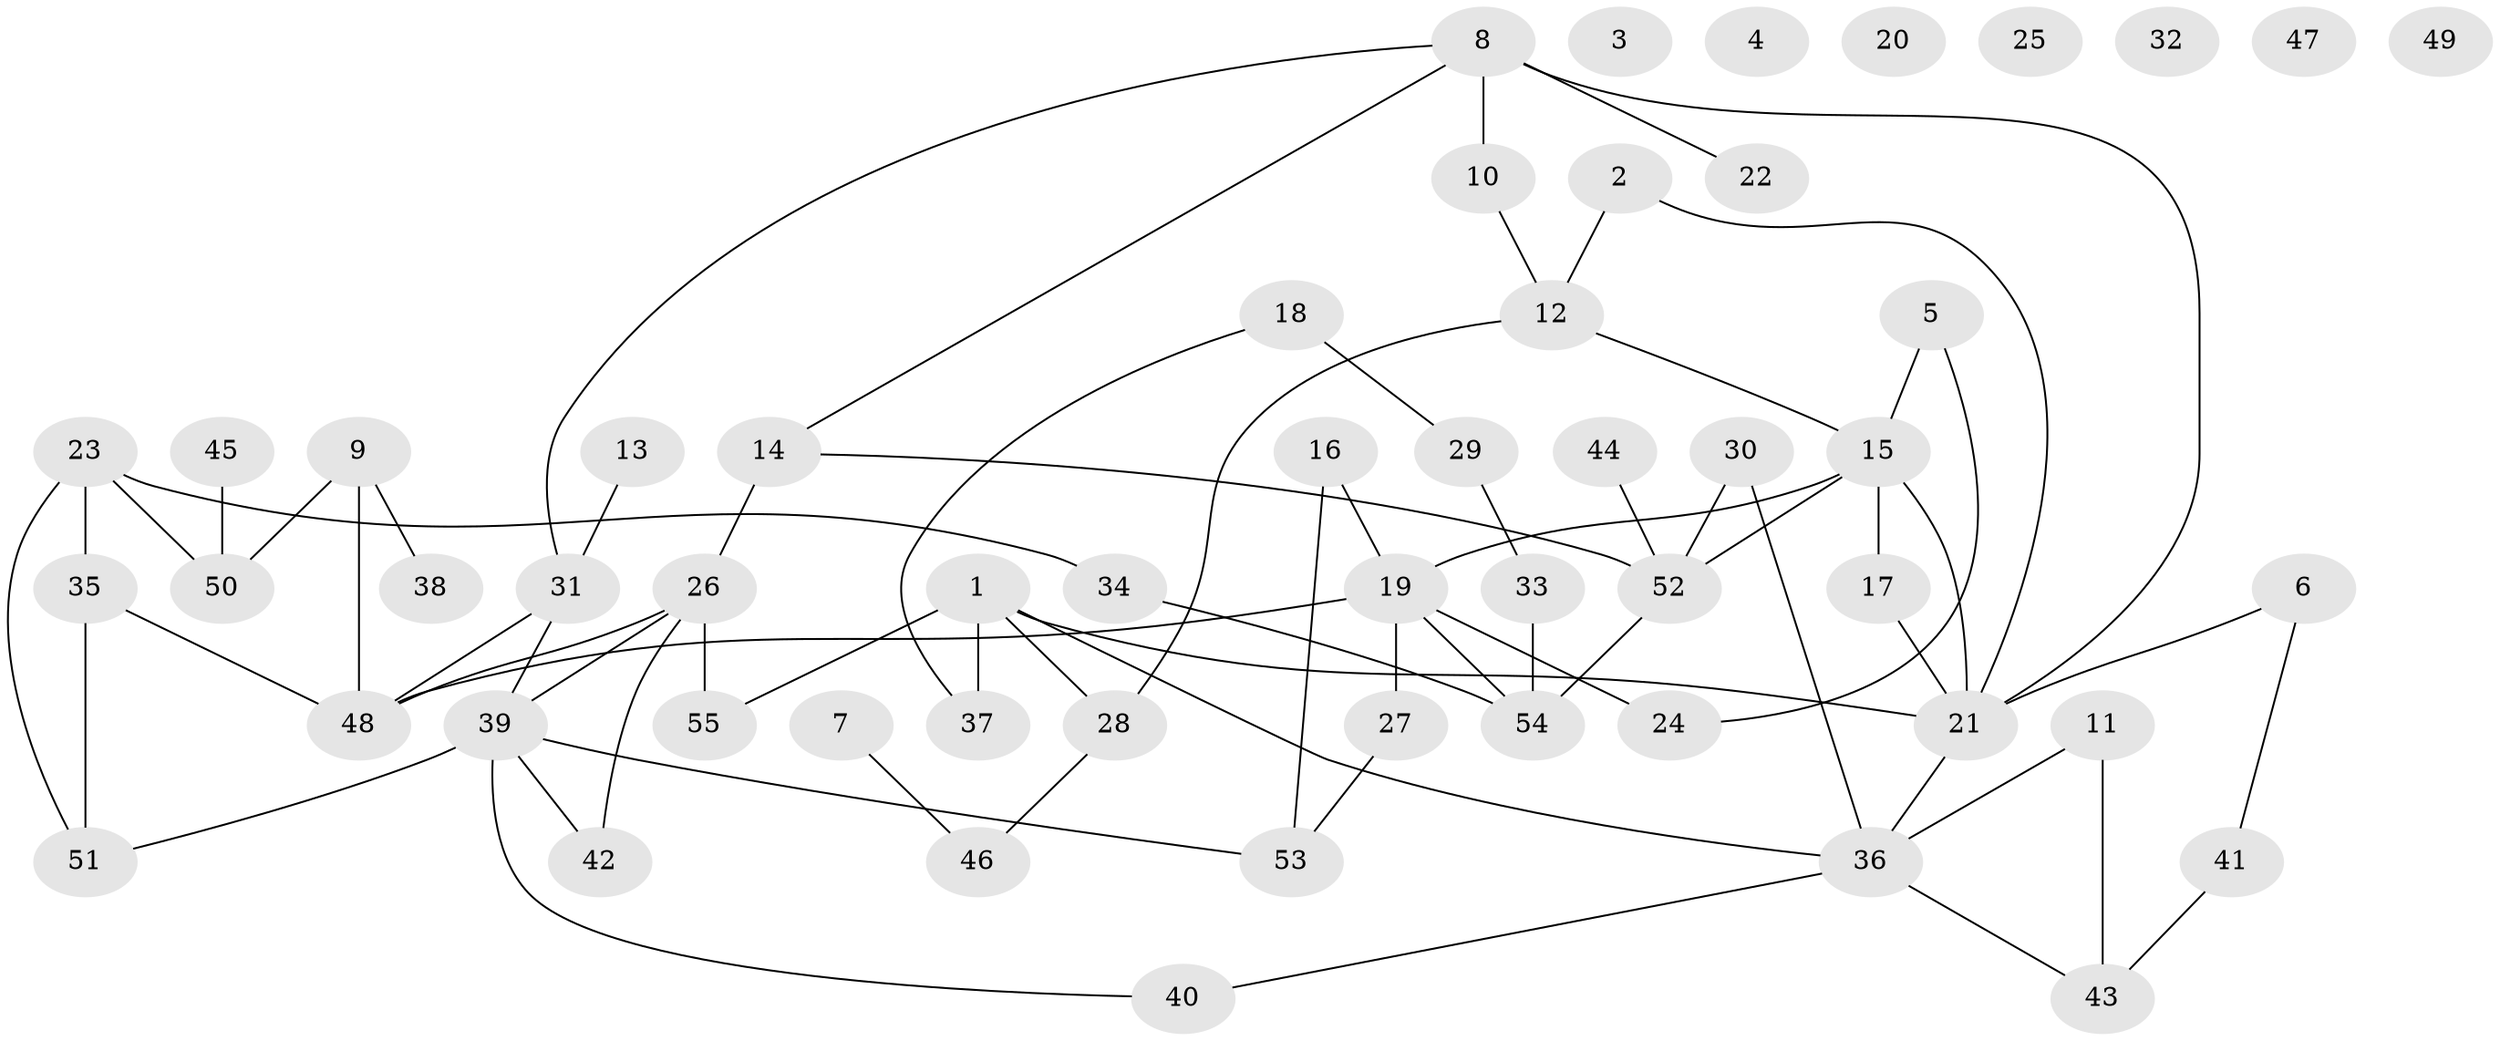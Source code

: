 // Generated by graph-tools (version 1.1) at 2025/25/03/09/25 03:25:13]
// undirected, 55 vertices, 71 edges
graph export_dot {
graph [start="1"]
  node [color=gray90,style=filled];
  1;
  2;
  3;
  4;
  5;
  6;
  7;
  8;
  9;
  10;
  11;
  12;
  13;
  14;
  15;
  16;
  17;
  18;
  19;
  20;
  21;
  22;
  23;
  24;
  25;
  26;
  27;
  28;
  29;
  30;
  31;
  32;
  33;
  34;
  35;
  36;
  37;
  38;
  39;
  40;
  41;
  42;
  43;
  44;
  45;
  46;
  47;
  48;
  49;
  50;
  51;
  52;
  53;
  54;
  55;
  1 -- 21;
  1 -- 28;
  1 -- 36;
  1 -- 37;
  1 -- 55;
  2 -- 12;
  2 -- 21;
  5 -- 15;
  5 -- 24;
  6 -- 21;
  6 -- 41;
  7 -- 46;
  8 -- 10;
  8 -- 14;
  8 -- 21;
  8 -- 22;
  8 -- 31;
  9 -- 38;
  9 -- 48;
  9 -- 50;
  10 -- 12;
  11 -- 36;
  11 -- 43;
  12 -- 15;
  12 -- 28;
  13 -- 31;
  14 -- 26;
  14 -- 52;
  15 -- 17;
  15 -- 19;
  15 -- 21;
  15 -- 52;
  16 -- 19;
  16 -- 53;
  17 -- 21;
  18 -- 29;
  18 -- 37;
  19 -- 24;
  19 -- 27;
  19 -- 48;
  19 -- 54;
  21 -- 36;
  23 -- 34;
  23 -- 35;
  23 -- 50;
  23 -- 51;
  26 -- 39;
  26 -- 42;
  26 -- 48;
  26 -- 55;
  27 -- 53;
  28 -- 46;
  29 -- 33;
  30 -- 36;
  30 -- 52;
  31 -- 39;
  31 -- 48;
  33 -- 54;
  34 -- 54;
  35 -- 48;
  35 -- 51;
  36 -- 40;
  36 -- 43;
  39 -- 40;
  39 -- 42;
  39 -- 51;
  39 -- 53;
  41 -- 43;
  44 -- 52;
  45 -- 50;
  52 -- 54;
}
